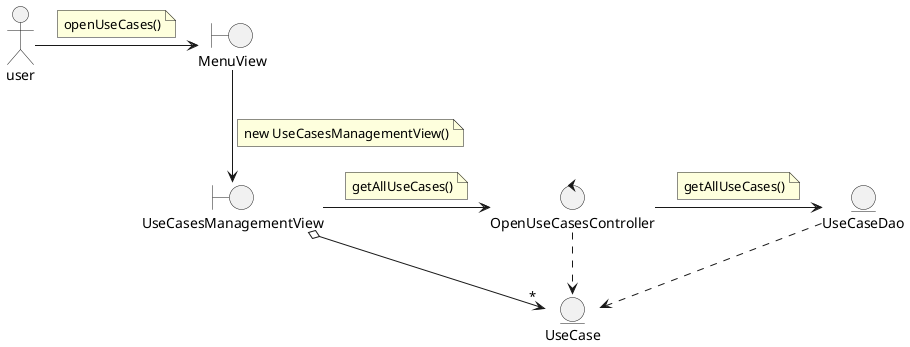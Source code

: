@startuml

actor user

boundary MenuView
boundary UseCasesManagementView

control OpenUseCasesController

entity UseCaseDao
entity UseCase

user -right-> MenuView
    note on link
        openUseCases()
    end note
MenuView -down-> UseCasesManagementView
    note on link
        new UseCasesManagementView()
    end note
UseCasesManagementView -right-> OpenUseCasesController
    note on link
        getAllUseCases()
    end note
OpenUseCasesController -right-> UseCaseDao
    note on link
        getAllUseCases()
    end note

UseCasesManagementView o--> "*" UseCase
OpenUseCasesController ..> UseCase
UseCaseDao ..> UseCase

@enduml

